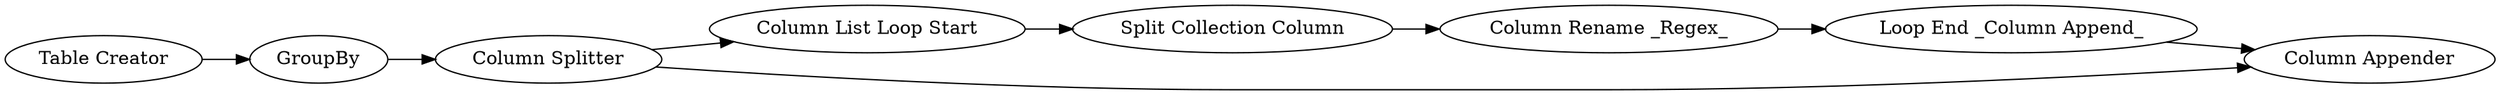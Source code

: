 digraph {
	20 -> 21
	18 -> 19
	15 -> 16
	19 -> 20
	21 -> 22
	17 -> 18
	16 -> 17
	17 -> 22
	16 [label=GroupBy]
	20 [label="Column Rename _Regex_"]
	22 [label="Column Appender"]
	18 [label="Column List Loop Start"]
	21 [label="Loop End _Column Append_"]
	15 [label="Table Creator"]
	17 [label="Column Splitter"]
	19 [label="Split Collection Column"]
	rankdir=LR
}
